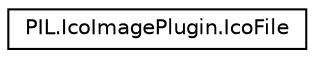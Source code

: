 digraph "Graphical Class Hierarchy"
{
 // LATEX_PDF_SIZE
  edge [fontname="Helvetica",fontsize="10",labelfontname="Helvetica",labelfontsize="10"];
  node [fontname="Helvetica",fontsize="10",shape=record];
  rankdir="LR";
  Node0 [label="PIL.IcoImagePlugin.IcoFile",height=0.2,width=0.4,color="black", fillcolor="white", style="filled",URL="$classPIL_1_1IcoImagePlugin_1_1IcoFile.html",tooltip=" "];
}
